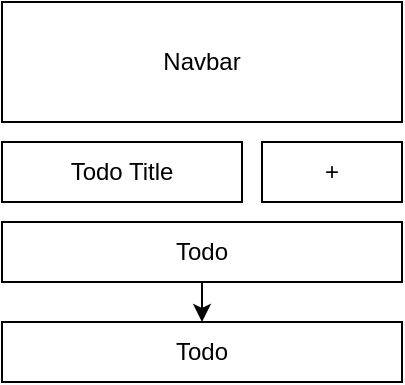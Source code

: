 <mxfile version="14.5.10" type="github">
  <diagram id="LBZDEGwCrCj-avP-HCWu" name="Page-1">
    <mxGraphModel dx="782" dy="434" grid="1" gridSize="10" guides="1" tooltips="1" connect="1" arrows="1" fold="1" page="1" pageScale="1" pageWidth="827" pageHeight="1169" math="0" shadow="0">
      <root>
        <mxCell id="0" />
        <mxCell id="1" parent="0" />
        <mxCell id="aS90rflTA3L6wCCtJnuh-1" value="Navbar&lt;br&gt;" style="rounded=0;whiteSpace=wrap;html=1;" vertex="1" parent="1">
          <mxGeometry x="320" y="80" width="200" height="60" as="geometry" />
        </mxCell>
        <mxCell id="aS90rflTA3L6wCCtJnuh-2" value="Todo Title" style="rounded=0;whiteSpace=wrap;html=1;" vertex="1" parent="1">
          <mxGeometry x="320" y="150" width="120" height="30" as="geometry" />
        </mxCell>
        <mxCell id="aS90rflTA3L6wCCtJnuh-3" value="+" style="rounded=0;whiteSpace=wrap;html=1;" vertex="1" parent="1">
          <mxGeometry x="450" y="150" width="70" height="30" as="geometry" />
        </mxCell>
        <mxCell id="aS90rflTA3L6wCCtJnuh-5" style="edgeStyle=orthogonalEdgeStyle;rounded=0;orthogonalLoop=1;jettySize=auto;html=1;exitX=0.5;exitY=1;exitDx=0;exitDy=0;" edge="1" parent="1" source="aS90rflTA3L6wCCtJnuh-4">
          <mxGeometry relative="1" as="geometry">
            <mxPoint x="420" y="240" as="targetPoint" />
          </mxGeometry>
        </mxCell>
        <mxCell id="aS90rflTA3L6wCCtJnuh-4" value="Todo" style="rounded=0;whiteSpace=wrap;html=1;" vertex="1" parent="1">
          <mxGeometry x="320" y="190" width="200" height="30" as="geometry" />
        </mxCell>
        <mxCell id="aS90rflTA3L6wCCtJnuh-6" value="Todo" style="rounded=0;whiteSpace=wrap;html=1;" vertex="1" parent="1">
          <mxGeometry x="320" y="240" width="200" height="30" as="geometry" />
        </mxCell>
      </root>
    </mxGraphModel>
  </diagram>
</mxfile>
